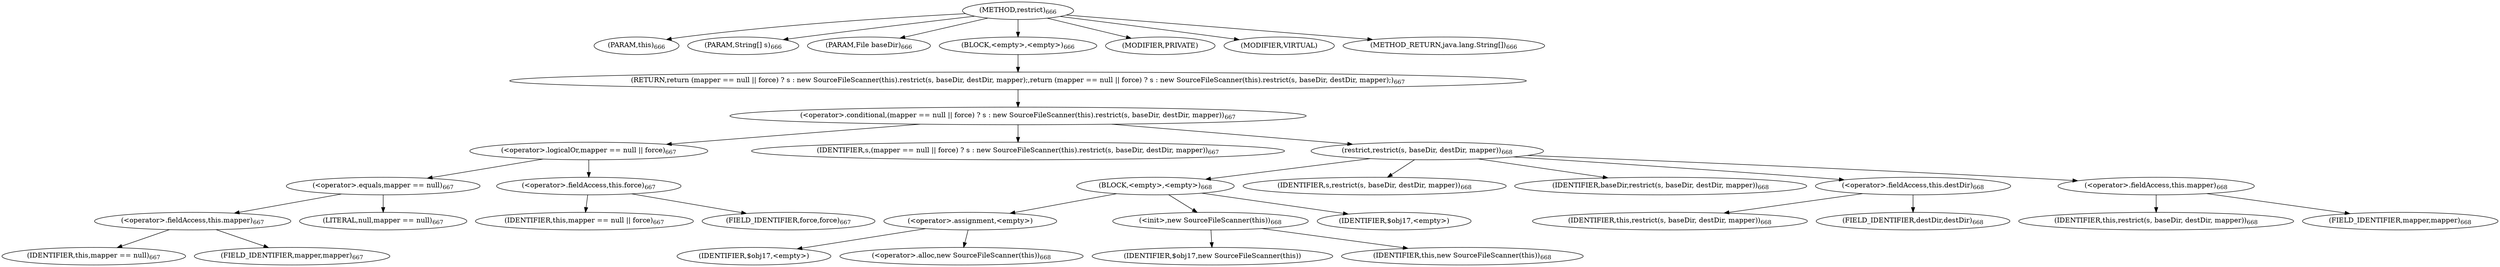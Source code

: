 digraph "restrict" {  
"1644" [label = <(METHOD,restrict)<SUB>666</SUB>> ]
"71" [label = <(PARAM,this)<SUB>666</SUB>> ]
"1645" [label = <(PARAM,String[] s)<SUB>666</SUB>> ]
"1646" [label = <(PARAM,File baseDir)<SUB>666</SUB>> ]
"1647" [label = <(BLOCK,&lt;empty&gt;,&lt;empty&gt;)<SUB>666</SUB>> ]
"1648" [label = <(RETURN,return (mapper == null || force) ? s : new SourceFileScanner(this).restrict(s, baseDir, destDir, mapper);,return (mapper == null || force) ? s : new SourceFileScanner(this).restrict(s, baseDir, destDir, mapper);)<SUB>667</SUB>> ]
"1649" [label = <(&lt;operator&gt;.conditional,(mapper == null || force) ? s : new SourceFileScanner(this).restrict(s, baseDir, destDir, mapper))<SUB>667</SUB>> ]
"1650" [label = <(&lt;operator&gt;.logicalOr,mapper == null || force)<SUB>667</SUB>> ]
"1651" [label = <(&lt;operator&gt;.equals,mapper == null)<SUB>667</SUB>> ]
"1652" [label = <(&lt;operator&gt;.fieldAccess,this.mapper)<SUB>667</SUB>> ]
"1653" [label = <(IDENTIFIER,this,mapper == null)<SUB>667</SUB>> ]
"1654" [label = <(FIELD_IDENTIFIER,mapper,mapper)<SUB>667</SUB>> ]
"1655" [label = <(LITERAL,null,mapper == null)<SUB>667</SUB>> ]
"1656" [label = <(&lt;operator&gt;.fieldAccess,this.force)<SUB>667</SUB>> ]
"1657" [label = <(IDENTIFIER,this,mapper == null || force)<SUB>667</SUB>> ]
"1658" [label = <(FIELD_IDENTIFIER,force,force)<SUB>667</SUB>> ]
"1659" [label = <(IDENTIFIER,s,(mapper == null || force) ? s : new SourceFileScanner(this).restrict(s, baseDir, destDir, mapper))<SUB>667</SUB>> ]
"1660" [label = <(restrict,restrict(s, baseDir, destDir, mapper))<SUB>668</SUB>> ]
"1661" [label = <(BLOCK,&lt;empty&gt;,&lt;empty&gt;)<SUB>668</SUB>> ]
"1662" [label = <(&lt;operator&gt;.assignment,&lt;empty&gt;)> ]
"1663" [label = <(IDENTIFIER,$obj17,&lt;empty&gt;)> ]
"1664" [label = <(&lt;operator&gt;.alloc,new SourceFileScanner(this))<SUB>668</SUB>> ]
"1665" [label = <(&lt;init&gt;,new SourceFileScanner(this))<SUB>668</SUB>> ]
"1666" [label = <(IDENTIFIER,$obj17,new SourceFileScanner(this))> ]
"70" [label = <(IDENTIFIER,this,new SourceFileScanner(this))<SUB>668</SUB>> ]
"1667" [label = <(IDENTIFIER,$obj17,&lt;empty&gt;)> ]
"1668" [label = <(IDENTIFIER,s,restrict(s, baseDir, destDir, mapper))<SUB>668</SUB>> ]
"1669" [label = <(IDENTIFIER,baseDir,restrict(s, baseDir, destDir, mapper))<SUB>668</SUB>> ]
"1670" [label = <(&lt;operator&gt;.fieldAccess,this.destDir)<SUB>668</SUB>> ]
"1671" [label = <(IDENTIFIER,this,restrict(s, baseDir, destDir, mapper))<SUB>668</SUB>> ]
"1672" [label = <(FIELD_IDENTIFIER,destDir,destDir)<SUB>668</SUB>> ]
"1673" [label = <(&lt;operator&gt;.fieldAccess,this.mapper)<SUB>668</SUB>> ]
"1674" [label = <(IDENTIFIER,this,restrict(s, baseDir, destDir, mapper))<SUB>668</SUB>> ]
"1675" [label = <(FIELD_IDENTIFIER,mapper,mapper)<SUB>668</SUB>> ]
"1676" [label = <(MODIFIER,PRIVATE)> ]
"1677" [label = <(MODIFIER,VIRTUAL)> ]
"1678" [label = <(METHOD_RETURN,java.lang.String[])<SUB>666</SUB>> ]
  "1644" -> "71" 
  "1644" -> "1645" 
  "1644" -> "1646" 
  "1644" -> "1647" 
  "1644" -> "1676" 
  "1644" -> "1677" 
  "1644" -> "1678" 
  "1647" -> "1648" 
  "1648" -> "1649" 
  "1649" -> "1650" 
  "1649" -> "1659" 
  "1649" -> "1660" 
  "1650" -> "1651" 
  "1650" -> "1656" 
  "1651" -> "1652" 
  "1651" -> "1655" 
  "1652" -> "1653" 
  "1652" -> "1654" 
  "1656" -> "1657" 
  "1656" -> "1658" 
  "1660" -> "1661" 
  "1660" -> "1668" 
  "1660" -> "1669" 
  "1660" -> "1670" 
  "1660" -> "1673" 
  "1661" -> "1662" 
  "1661" -> "1665" 
  "1661" -> "1667" 
  "1662" -> "1663" 
  "1662" -> "1664" 
  "1665" -> "1666" 
  "1665" -> "70" 
  "1670" -> "1671" 
  "1670" -> "1672" 
  "1673" -> "1674" 
  "1673" -> "1675" 
}
